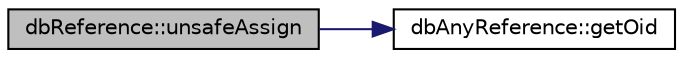 digraph "dbReference::unsafeAssign"
{
 // INTERACTIVE_SVG=YES
 // LATEX_PDF_SIZE
  edge [fontname="Helvetica",fontsize="10",labelfontname="Helvetica",labelfontsize="10"];
  node [fontname="Helvetica",fontsize="10",shape=record];
  rankdir="LR";
  Node1 [label="dbReference::unsafeAssign",height=0.2,width=0.4,color="black", fillcolor="grey75", style="filled", fontcolor="black",tooltip=" "];
  Node1 -> Node2 [color="midnightblue",fontsize="10",style="solid",fontname="Helvetica"];
  Node2 [label="dbAnyReference::getOid",height=0.2,width=0.4,color="black", fillcolor="white", style="filled",URL="$classdbAnyReference.html#a48dd1f2d8d84b6e3ec583e2fd6c956fd",tooltip=" "];
}
